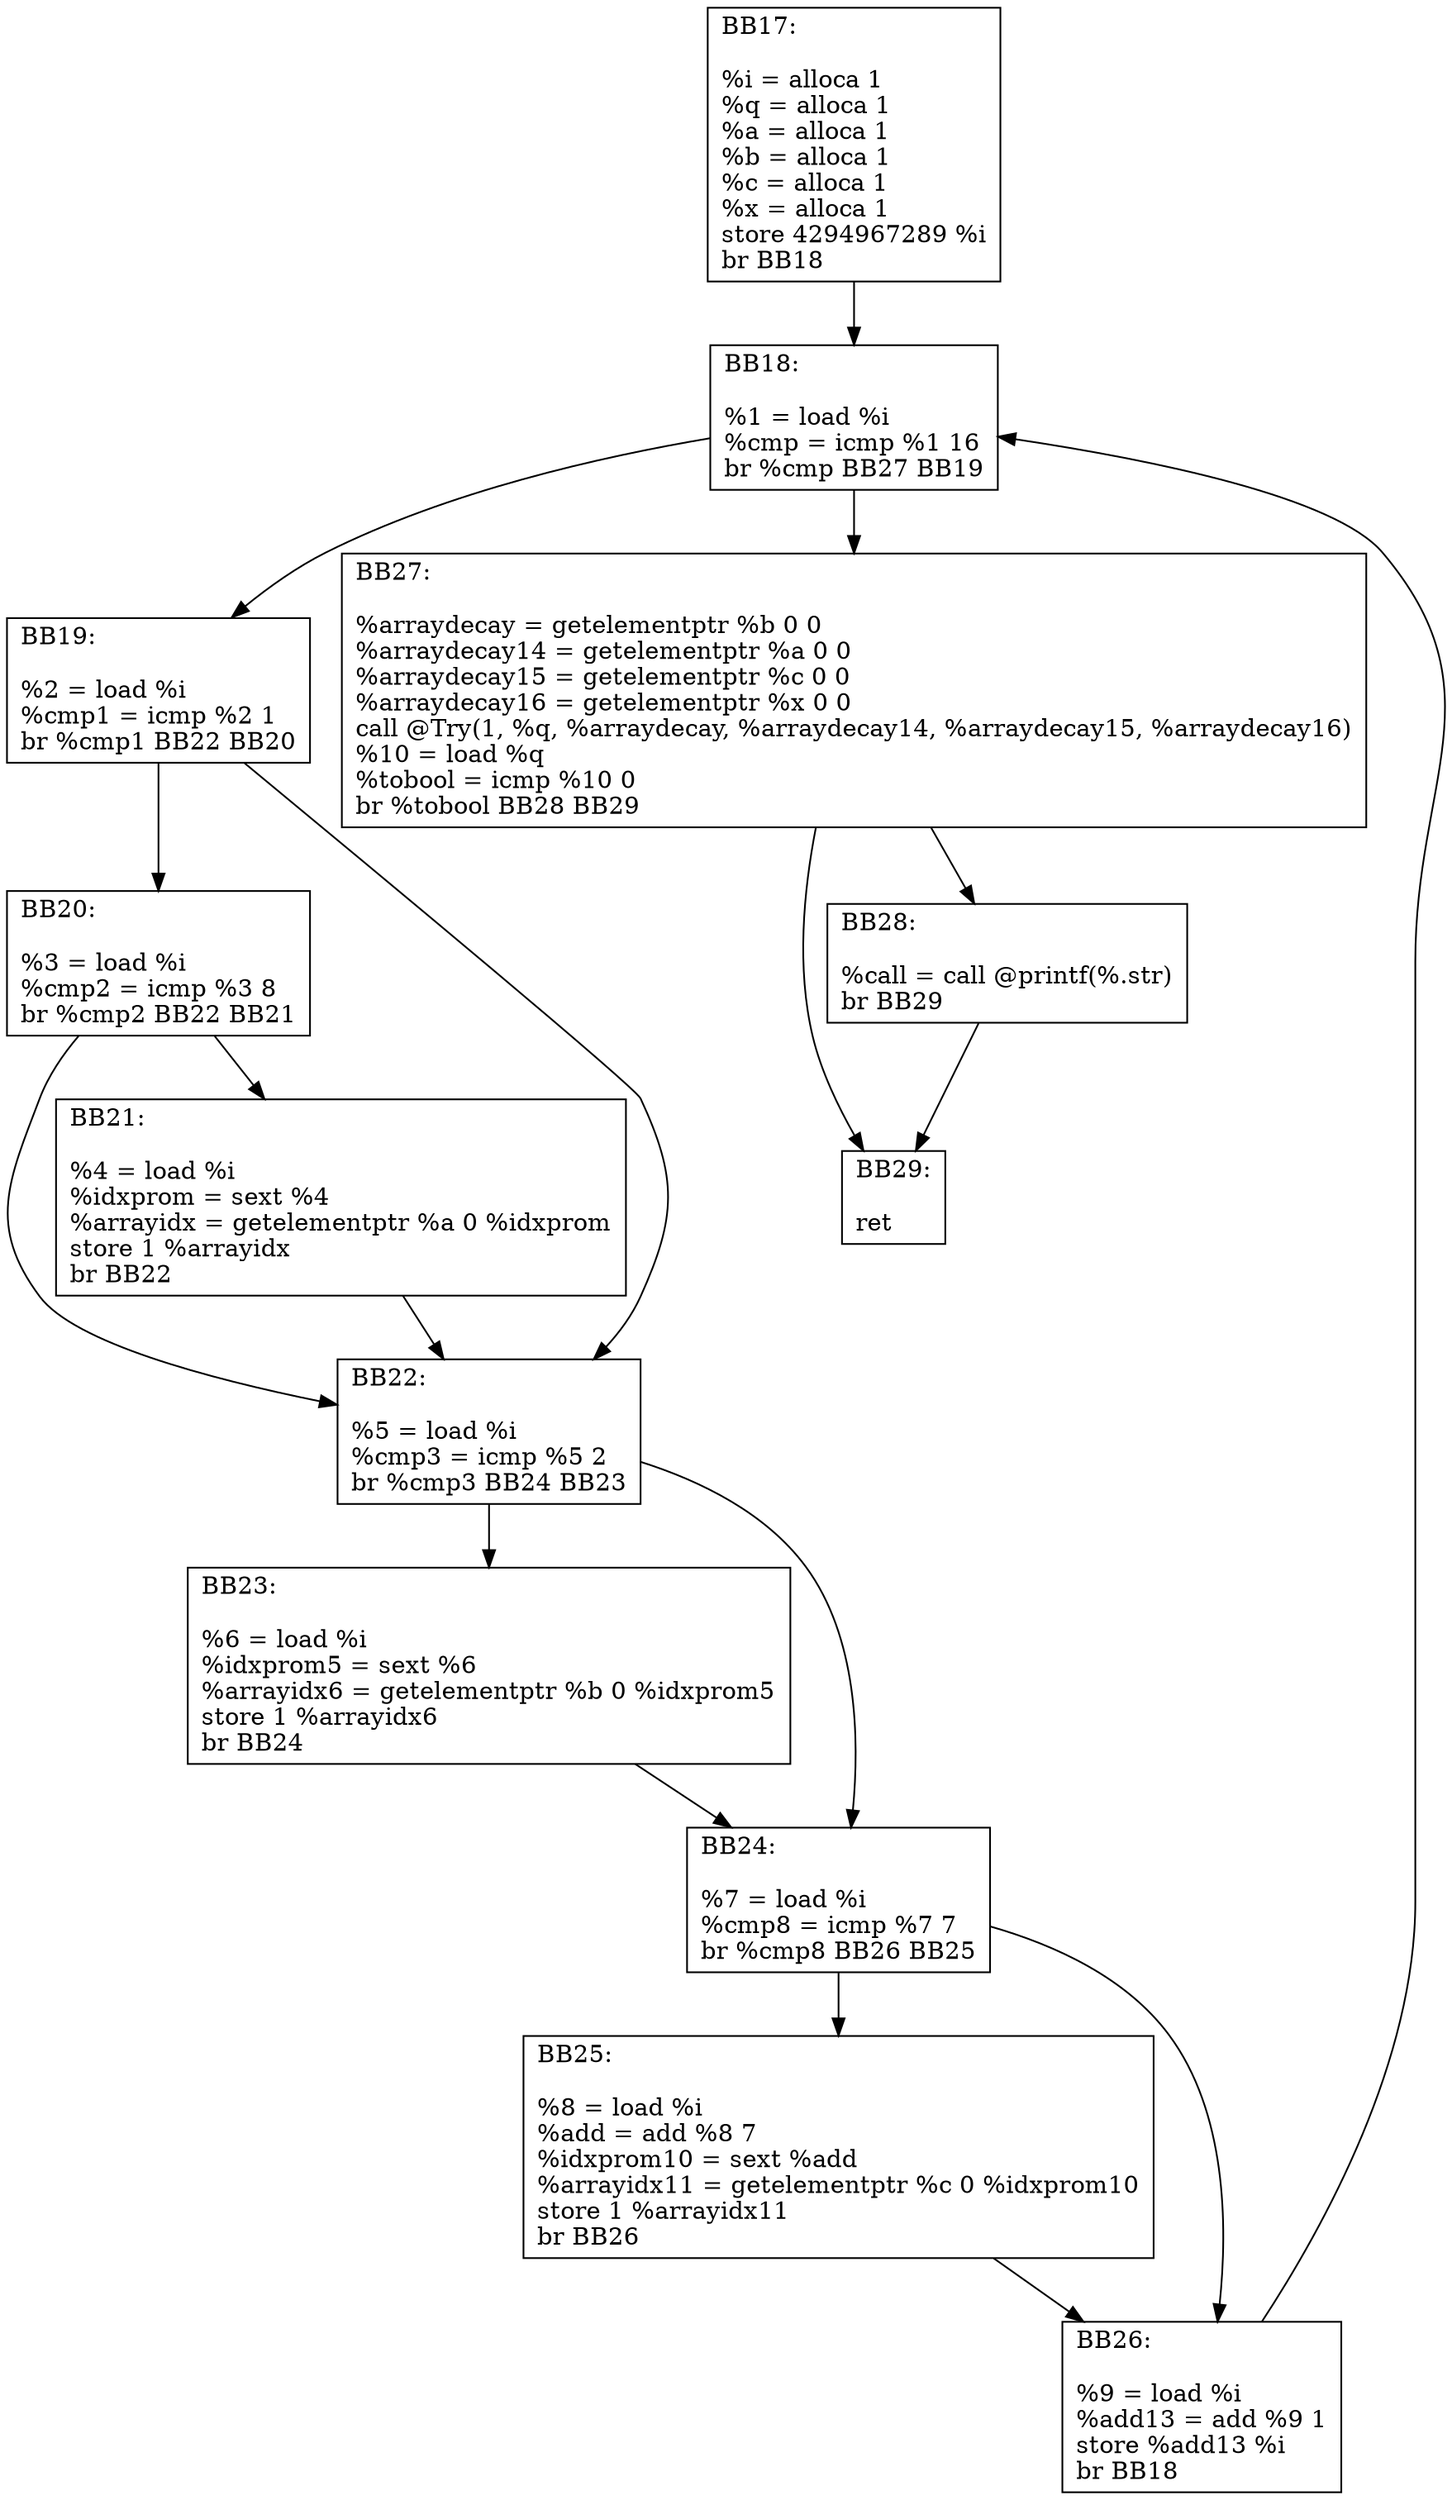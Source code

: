 digraph "CFG for 'Doit' function" {
BB17 [shape=record, label="{BB17:\l\l
%i = alloca 1\l
%q = alloca 1\l
%a = alloca 1\l
%b = alloca 1\l
%c = alloca 1\l
%x = alloca 1\l
store 4294967289 %i\l
br BB18\l
}"];
BB17 -> BB18
BB18 [shape=record, label="{BB18:\l\l
%1 = load %i\l
%cmp = icmp %1 16\l
br %cmp BB27 BB19\l
}"];
BB18 -> BB19
BB18 -> BB27
BB19 [shape=record, label="{BB19:\l\l
%2 = load %i\l
%cmp1 = icmp %2 1\l
br %cmp1 BB22 BB20\l
}"];
BB19 -> BB20
BB19 -> BB22
BB20 [shape=record, label="{BB20:\l\l
%3 = load %i\l
%cmp2 = icmp %3 8\l
br %cmp2 BB22 BB21\l
}"];
BB20 -> BB21
BB20 -> BB22
BB21 [shape=record, label="{BB21:\l\l
%4 = load %i\l
%idxprom = sext %4\l
%arrayidx = getelementptr %a 0 %idxprom\l
store 1 %arrayidx\l
br BB22\l
}"];
BB21 -> BB22
BB22 [shape=record, label="{BB22:\l\l
%5 = load %i\l
%cmp3 = icmp %5 2\l
br %cmp3 BB24 BB23\l
}"];
BB22 -> BB23
BB22 -> BB24
BB23 [shape=record, label="{BB23:\l\l
%6 = load %i\l
%idxprom5 = sext %6\l
%arrayidx6 = getelementptr %b 0 %idxprom5\l
store 1 %arrayidx6\l
br BB24\l
}"];
BB23 -> BB24
BB24 [shape=record, label="{BB24:\l\l
%7 = load %i\l
%cmp8 = icmp %7 7\l
br %cmp8 BB26 BB25\l
}"];
BB24 -> BB25
BB24 -> BB26
BB25 [shape=record, label="{BB25:\l\l
%8 = load %i\l
%add = add %8 7\l
%idxprom10 = sext %add\l
%arrayidx11 = getelementptr %c 0 %idxprom10\l
store 1 %arrayidx11\l
br BB26\l
}"];
BB25 -> BB26
BB26 [shape=record, label="{BB26:\l\l
%9 = load %i\l
%add13 = add %9 1\l
store %add13 %i\l
br BB18\l
}"];
BB26 -> BB18
BB27 [shape=record, label="{BB27:\l\l
%arraydecay = getelementptr %b 0 0\l
%arraydecay14 = getelementptr %a 0 0\l
%arraydecay15 = getelementptr %c 0 0\l
%arraydecay16 = getelementptr %x 0 0\l
call @Try(1, %q, %arraydecay, %arraydecay14, %arraydecay15, %arraydecay16)\l%10 = load %q\l
%tobool = icmp %10 0\l
br %tobool BB28 BB29\l
}"];
BB27 -> BB29
BB27 -> BB28
BB28 [shape=record, label="{BB28:\l\l
%call = call @printf(%.str)\lbr BB29\l
}"];
BB28 -> BB29
BB29 [shape=record, label="{BB29:\l\l
ret\l
}"];
}
